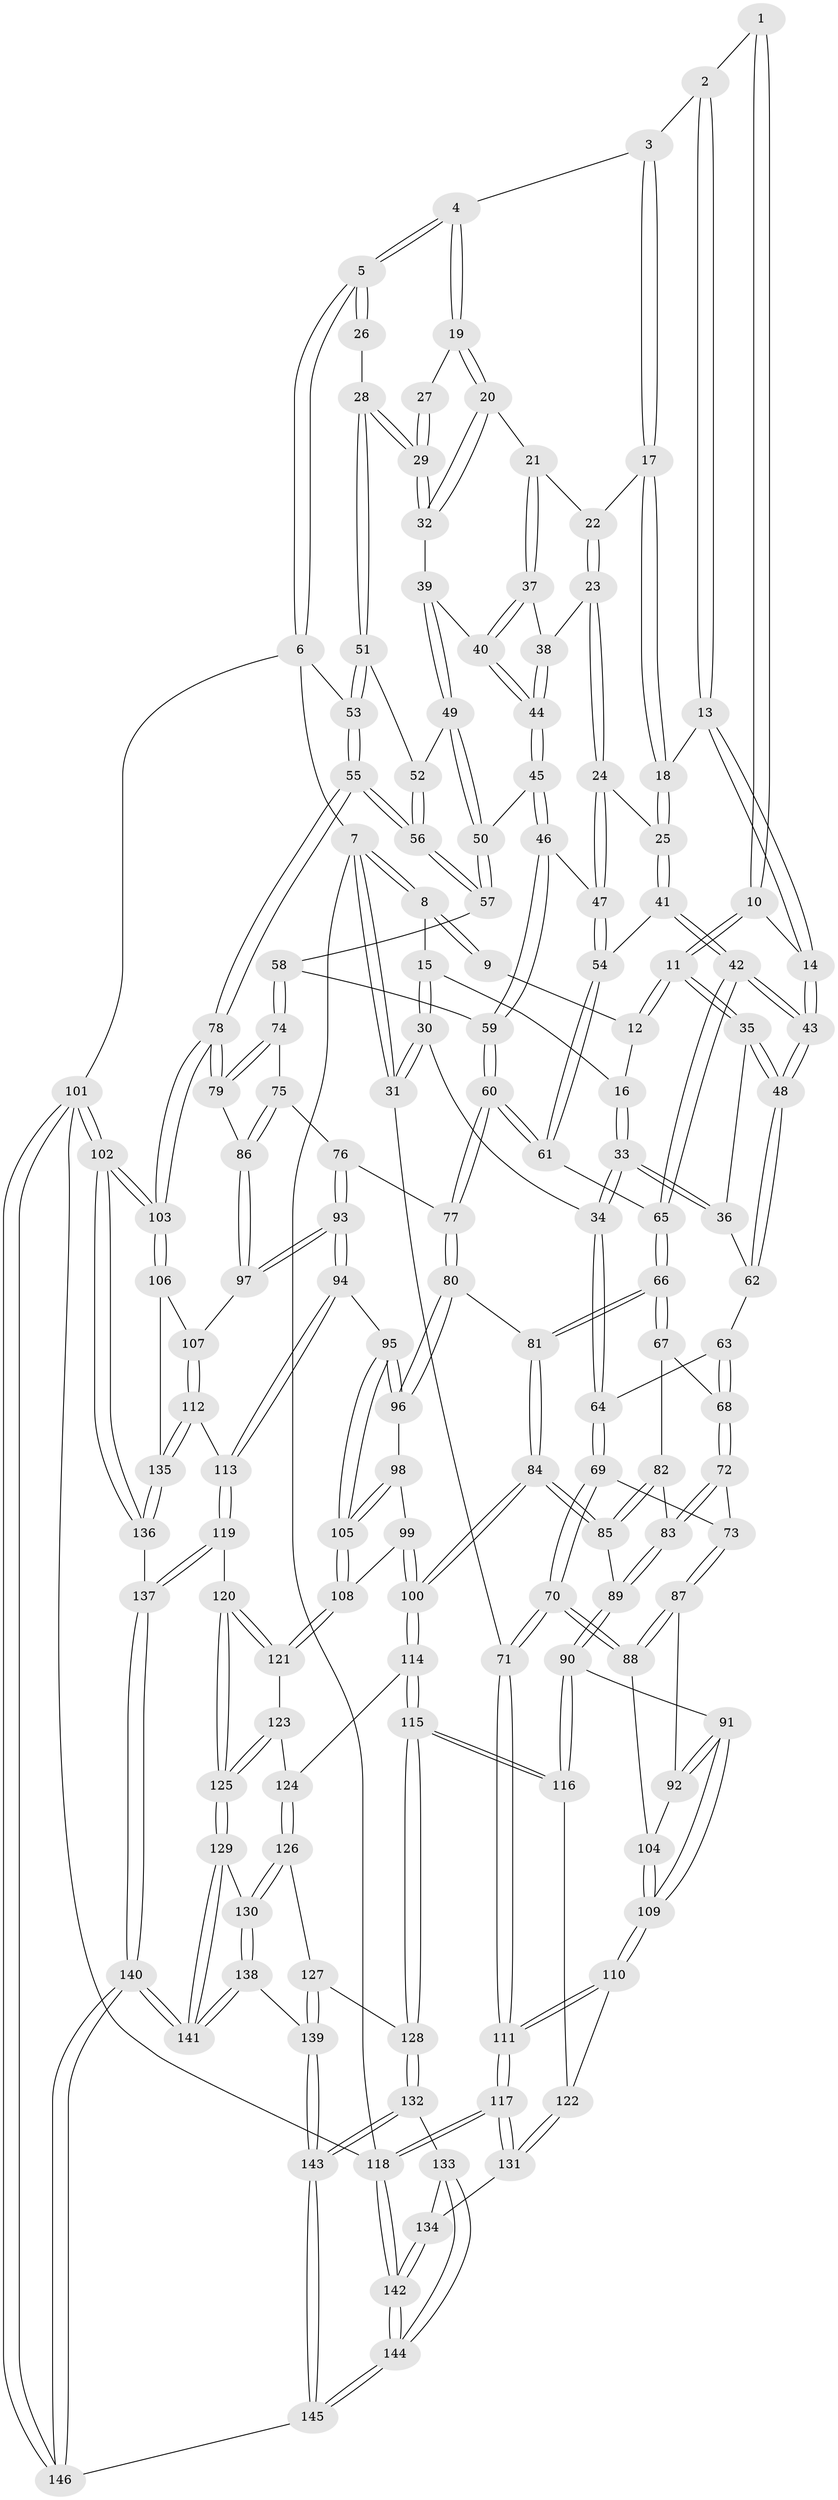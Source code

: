 // Generated by graph-tools (version 1.1) at 2025/11/02/27/25 16:11:52]
// undirected, 146 vertices, 362 edges
graph export_dot {
graph [start="1"]
  node [color=gray90,style=filled];
  1 [pos="+0.4138921937841671+0"];
  2 [pos="+0.6363751121587845+0"];
  3 [pos="+0.7189617013086939+0"];
  4 [pos="+1+0"];
  5 [pos="+1+0"];
  6 [pos="+1+0"];
  7 [pos="+0+0"];
  8 [pos="+0+0"];
  9 [pos="+0.31749527803165234+0"];
  10 [pos="+0.44907034666018775+0.11659721196337412"];
  11 [pos="+0.3177052384758186+0.14055866735133388"];
  12 [pos="+0.29110028740734545+0"];
  13 [pos="+0.5501135546720403+0.09708330653751611"];
  14 [pos="+0.45595124338379517+0.12341830910546678"];
  15 [pos="+0.11638145232246101+0.03518368441891142"];
  16 [pos="+0.18576077287753742+0.09088694450640424"];
  17 [pos="+0.7182808494310828+0"];
  18 [pos="+0.6053250734079562+0.1255479409277238"];
  19 [pos="+0.8886419961433355+0.10462929528225522"];
  20 [pos="+0.88472755337535+0.1124085620249606"];
  21 [pos="+0.8483882104815144+0.12289042292235187"];
  22 [pos="+0.7185437032539029+0"];
  23 [pos="+0.7331690257608983+0.12013798491785951"];
  24 [pos="+0.6741040602764014+0.18323173522187663"];
  25 [pos="+0.6332484107646411+0.18643644008905447"];
  26 [pos="+0.9777062331707902+0.10618509121507981"];
  27 [pos="+0.9502630396965435+0.11268664680563356"];
  28 [pos="+0.9530802617394002+0.19086069316566184"];
  29 [pos="+0.9426541324044462+0.18497824754023878"];
  30 [pos="+0.01538921264496056+0.20167228180072935"];
  31 [pos="+0+0.16019953588505953"];
  32 [pos="+0.9257338051911346+0.1769184134943946"];
  33 [pos="+0.1788688343881443+0.21866690549199003"];
  34 [pos="+0.15663196441232172+0.23548150879045096"];
  35 [pos="+0.31714895046764513+0.14114000132239693"];
  36 [pos="+0.21086674116905607+0.21307688566940255"];
  37 [pos="+0.8355338143798245+0.1330902970586933"];
  38 [pos="+0.7613980503609089+0.1336873786502189"];
  39 [pos="+0.8732505759665152+0.20323760213470163"];
  40 [pos="+0.8381678741996674+0.17995003811055704"];
  41 [pos="+0.5318936630337374+0.28789734859493843"];
  42 [pos="+0.5032482790400807+0.30319742850962017"];
  43 [pos="+0.5027518015532499+0.3027731968133118"];
  44 [pos="+0.7957140403472184+0.2215494675392248"];
  45 [pos="+0.7856240666752513+0.2721543028922284"];
  46 [pos="+0.7799840594109836+0.273732387016571"];
  47 [pos="+0.7432114623875978+0.26643151537120435"];
  48 [pos="+0.44338728620134904+0.29489499516742307"];
  49 [pos="+0.8631982617208902+0.24269258362448481"];
  50 [pos="+0.8107862263672476+0.2795357353378802"];
  51 [pos="+0.9636224742639882+0.2015658725622069"];
  52 [pos="+0.8983949391113184+0.25087484521112563"];
  53 [pos="+1+0.34330095478899375"];
  54 [pos="+0.6891403678640721+0.3099455905237578"];
  55 [pos="+1+0.3817791725180186"];
  56 [pos="+0.941297858212031+0.37466828800301105"];
  57 [pos="+0.9067590527345153+0.3796479383575973"];
  58 [pos="+0.8947766411389992+0.38992660806865326"];
  59 [pos="+0.7503707233196208+0.41010188744020076"];
  60 [pos="+0.7174272004974485+0.43536350374560184"];
  61 [pos="+0.7034405703922338+0.4189701510577203"];
  62 [pos="+0.3844493130718242+0.29613595683948646"];
  63 [pos="+0.3286379548671007+0.35378391501548995"];
  64 [pos="+0.1596634122774411+0.2555210852470962"];
  65 [pos="+0.505469207875674+0.32541219231442775"];
  66 [pos="+0.49139964988393997+0.39378470872902205"];
  67 [pos="+0.4674763538101961+0.40940825958938376"];
  68 [pos="+0.31226993346047477+0.39238073143418983"];
  69 [pos="+0.165541487939383+0.3474179443935557"];
  70 [pos="+0+0.5047482707154218"];
  71 [pos="+0+0.5022876528631752"];
  72 [pos="+0.23627511756325484+0.4618887761350972"];
  73 [pos="+0.2100028634360045+0.4491792846887337"];
  74 [pos="+0.860512247452049+0.4825050277293762"];
  75 [pos="+0.7643033628718168+0.49662822090699377"];
  76 [pos="+0.7223355945447163+0.49409654103958606"];
  77 [pos="+0.712379376103808+0.48397487498345104"];
  78 [pos="+1+0.4896816935305139"];
  79 [pos="+0.9034338407084119+0.5850212226046367"];
  80 [pos="+0.5971855105088265+0.5269593551586204"];
  81 [pos="+0.5476753669541898+0.4959607655466173"];
  82 [pos="+0.43536107714225336+0.4400578721443384"];
  83 [pos="+0.24796576907699375+0.4748085300169457"];
  84 [pos="+0.4070403177498355+0.6334489129746285"];
  85 [pos="+0.3697240359458527+0.6168084030656972"];
  86 [pos="+0.893056987119132+0.5962123362541806"];
  87 [pos="+0.12906803767287803+0.5086364243588369"];
  88 [pos="+0+0.5413366623871994"];
  89 [pos="+0.3114924803359319+0.6137953178205152"];
  90 [pos="+0.275513313253913+0.6512539666696011"];
  91 [pos="+0.22810687795264117+0.6433811037883934"];
  92 [pos="+0.15904020266416669+0.6189281415129172"];
  93 [pos="+0.7681065141683455+0.6562574750898792"];
  94 [pos="+0.7679000534286963+0.656476322802102"];
  95 [pos="+0.6920224650792903+0.6760552760263473"];
  96 [pos="+0.5979927731020596+0.5603966338501944"];
  97 [pos="+0.8637350897649227+0.6387046186957802"];
  98 [pos="+0.5573147019506633+0.6254539775612802"];
  99 [pos="+0.5395977665482963+0.6487432514644652"];
  100 [pos="+0.4640863507254628+0.6945898777038408"];
  101 [pos="+1+1"];
  102 [pos="+1+1"];
  103 [pos="+1+0.8123707242294553"];
  104 [pos="+0.08225216291267516+0.6500600494696814"];
  105 [pos="+0.6833705014436136+0.6845151371119497"];
  106 [pos="+1+0.7733106153841387"];
  107 [pos="+0.8710321052081319+0.649389570169456"];
  108 [pos="+0.6645945964757477+0.7049867026522867"];
  109 [pos="+0.08487113871432232+0.7135239679086431"];
  110 [pos="+0.08350588103288567+0.7230238338443328"];
  111 [pos="+0+0.8188733730313524"];
  112 [pos="+0.8716962481011787+0.821684319229667"];
  113 [pos="+0.7890245575093676+0.7860913268889659"];
  114 [pos="+0.4691045554890522+0.7177669114574251"];
  115 [pos="+0.32669776626715885+0.8361318645122044"];
  116 [pos="+0.2608478419875685+0.7072635874323098"];
  117 [pos="+0+1"];
  118 [pos="+0+1"];
  119 [pos="+0.7094148168691793+0.8478561340268088"];
  120 [pos="+0.6594249625929366+0.8107422398458806"];
  121 [pos="+0.6327919130485841+0.7694251765323635"];
  122 [pos="+0.14228421679321185+0.784836814972979"];
  123 [pos="+0.5448272613167277+0.7727513758921887"];
  124 [pos="+0.5045000806066681+0.7607888196792124"];
  125 [pos="+0.5731034225475405+0.910190180252876"];
  126 [pos="+0.4757840857820346+0.8519313725293247"];
  127 [pos="+0.47345154986067617+0.8531568935775344"];
  128 [pos="+0.32197847981728184+0.8792183004872727"];
  129 [pos="+0.5700108017959072+0.9220601420305469"];
  130 [pos="+0.5145143520559847+0.9029414057068487"];
  131 [pos="+0.1400988228385649+0.8581796283726079"];
  132 [pos="+0.31956060867139024+0.8845226751415347"];
  133 [pos="+0.2536965440668845+0.9046303899887991"];
  134 [pos="+0.1575149706491647+0.8731003353070877"];
  135 [pos="+0.8719840389162488+0.8219464050493307"];
  136 [pos="+0.8651905640634852+0.8889210008397359"];
  137 [pos="+0.735328501114064+0.9909266100139297"];
  138 [pos="+0.45520481227624016+0.9576080544777449"];
  139 [pos="+0.4250355271255378+0.9650867434507318"];
  140 [pos="+0.695016532083002+1"];
  141 [pos="+0.6132265087586733+1"];
  142 [pos="+0.0511843233692405+1"];
  143 [pos="+0.3909309520922096+0.9836839006761163"];
  144 [pos="+0.15379416171535626+1"];
  145 [pos="+0.39715767369784294+1"];
  146 [pos="+0.7011520401715138+1"];
  1 -- 2;
  1 -- 10;
  1 -- 10;
  2 -- 3;
  2 -- 13;
  2 -- 13;
  3 -- 4;
  3 -- 17;
  3 -- 17;
  4 -- 5;
  4 -- 5;
  4 -- 19;
  4 -- 19;
  5 -- 6;
  5 -- 6;
  5 -- 26;
  5 -- 26;
  6 -- 7;
  6 -- 53;
  6 -- 101;
  7 -- 8;
  7 -- 8;
  7 -- 31;
  7 -- 31;
  7 -- 118;
  8 -- 9;
  8 -- 9;
  8 -- 15;
  9 -- 12;
  10 -- 11;
  10 -- 11;
  10 -- 14;
  11 -- 12;
  11 -- 12;
  11 -- 35;
  11 -- 35;
  12 -- 16;
  13 -- 14;
  13 -- 14;
  13 -- 18;
  14 -- 43;
  14 -- 43;
  15 -- 16;
  15 -- 30;
  15 -- 30;
  16 -- 33;
  16 -- 33;
  17 -- 18;
  17 -- 18;
  17 -- 22;
  18 -- 25;
  18 -- 25;
  19 -- 20;
  19 -- 20;
  19 -- 27;
  20 -- 21;
  20 -- 32;
  20 -- 32;
  21 -- 22;
  21 -- 37;
  21 -- 37;
  22 -- 23;
  22 -- 23;
  23 -- 24;
  23 -- 24;
  23 -- 38;
  24 -- 25;
  24 -- 47;
  24 -- 47;
  25 -- 41;
  25 -- 41;
  26 -- 28;
  27 -- 29;
  27 -- 29;
  28 -- 29;
  28 -- 29;
  28 -- 51;
  28 -- 51;
  29 -- 32;
  29 -- 32;
  30 -- 31;
  30 -- 31;
  30 -- 34;
  31 -- 71;
  32 -- 39;
  33 -- 34;
  33 -- 34;
  33 -- 36;
  33 -- 36;
  34 -- 64;
  34 -- 64;
  35 -- 36;
  35 -- 48;
  35 -- 48;
  36 -- 62;
  37 -- 38;
  37 -- 40;
  37 -- 40;
  38 -- 44;
  38 -- 44;
  39 -- 40;
  39 -- 49;
  39 -- 49;
  40 -- 44;
  40 -- 44;
  41 -- 42;
  41 -- 42;
  41 -- 54;
  42 -- 43;
  42 -- 43;
  42 -- 65;
  42 -- 65;
  43 -- 48;
  43 -- 48;
  44 -- 45;
  44 -- 45;
  45 -- 46;
  45 -- 46;
  45 -- 50;
  46 -- 47;
  46 -- 59;
  46 -- 59;
  47 -- 54;
  47 -- 54;
  48 -- 62;
  48 -- 62;
  49 -- 50;
  49 -- 50;
  49 -- 52;
  50 -- 57;
  50 -- 57;
  51 -- 52;
  51 -- 53;
  51 -- 53;
  52 -- 56;
  52 -- 56;
  53 -- 55;
  53 -- 55;
  54 -- 61;
  54 -- 61;
  55 -- 56;
  55 -- 56;
  55 -- 78;
  55 -- 78;
  56 -- 57;
  56 -- 57;
  57 -- 58;
  58 -- 59;
  58 -- 74;
  58 -- 74;
  59 -- 60;
  59 -- 60;
  60 -- 61;
  60 -- 61;
  60 -- 77;
  60 -- 77;
  61 -- 65;
  62 -- 63;
  63 -- 64;
  63 -- 68;
  63 -- 68;
  64 -- 69;
  64 -- 69;
  65 -- 66;
  65 -- 66;
  66 -- 67;
  66 -- 67;
  66 -- 81;
  66 -- 81;
  67 -- 68;
  67 -- 82;
  68 -- 72;
  68 -- 72;
  69 -- 70;
  69 -- 70;
  69 -- 73;
  70 -- 71;
  70 -- 71;
  70 -- 88;
  70 -- 88;
  71 -- 111;
  71 -- 111;
  72 -- 73;
  72 -- 83;
  72 -- 83;
  73 -- 87;
  73 -- 87;
  74 -- 75;
  74 -- 79;
  74 -- 79;
  75 -- 76;
  75 -- 86;
  75 -- 86;
  76 -- 77;
  76 -- 93;
  76 -- 93;
  77 -- 80;
  77 -- 80;
  78 -- 79;
  78 -- 79;
  78 -- 103;
  78 -- 103;
  79 -- 86;
  80 -- 81;
  80 -- 96;
  80 -- 96;
  81 -- 84;
  81 -- 84;
  82 -- 83;
  82 -- 85;
  82 -- 85;
  83 -- 89;
  83 -- 89;
  84 -- 85;
  84 -- 85;
  84 -- 100;
  84 -- 100;
  85 -- 89;
  86 -- 97;
  86 -- 97;
  87 -- 88;
  87 -- 88;
  87 -- 92;
  88 -- 104;
  89 -- 90;
  89 -- 90;
  90 -- 91;
  90 -- 116;
  90 -- 116;
  91 -- 92;
  91 -- 92;
  91 -- 109;
  91 -- 109;
  92 -- 104;
  93 -- 94;
  93 -- 94;
  93 -- 97;
  93 -- 97;
  94 -- 95;
  94 -- 113;
  94 -- 113;
  95 -- 96;
  95 -- 96;
  95 -- 105;
  95 -- 105;
  96 -- 98;
  97 -- 107;
  98 -- 99;
  98 -- 105;
  98 -- 105;
  99 -- 100;
  99 -- 100;
  99 -- 108;
  100 -- 114;
  100 -- 114;
  101 -- 102;
  101 -- 102;
  101 -- 146;
  101 -- 146;
  101 -- 118;
  102 -- 103;
  102 -- 103;
  102 -- 136;
  102 -- 136;
  103 -- 106;
  103 -- 106;
  104 -- 109;
  104 -- 109;
  105 -- 108;
  105 -- 108;
  106 -- 107;
  106 -- 135;
  107 -- 112;
  107 -- 112;
  108 -- 121;
  108 -- 121;
  109 -- 110;
  109 -- 110;
  110 -- 111;
  110 -- 111;
  110 -- 122;
  111 -- 117;
  111 -- 117;
  112 -- 113;
  112 -- 135;
  112 -- 135;
  113 -- 119;
  113 -- 119;
  114 -- 115;
  114 -- 115;
  114 -- 124;
  115 -- 116;
  115 -- 116;
  115 -- 128;
  115 -- 128;
  116 -- 122;
  117 -- 118;
  117 -- 118;
  117 -- 131;
  117 -- 131;
  118 -- 142;
  118 -- 142;
  119 -- 120;
  119 -- 137;
  119 -- 137;
  120 -- 121;
  120 -- 121;
  120 -- 125;
  120 -- 125;
  121 -- 123;
  122 -- 131;
  122 -- 131;
  123 -- 124;
  123 -- 125;
  123 -- 125;
  124 -- 126;
  124 -- 126;
  125 -- 129;
  125 -- 129;
  126 -- 127;
  126 -- 130;
  126 -- 130;
  127 -- 128;
  127 -- 139;
  127 -- 139;
  128 -- 132;
  128 -- 132;
  129 -- 130;
  129 -- 141;
  129 -- 141;
  130 -- 138;
  130 -- 138;
  131 -- 134;
  132 -- 133;
  132 -- 143;
  132 -- 143;
  133 -- 134;
  133 -- 144;
  133 -- 144;
  134 -- 142;
  134 -- 142;
  135 -- 136;
  135 -- 136;
  136 -- 137;
  137 -- 140;
  137 -- 140;
  138 -- 139;
  138 -- 141;
  138 -- 141;
  139 -- 143;
  139 -- 143;
  140 -- 141;
  140 -- 141;
  140 -- 146;
  140 -- 146;
  142 -- 144;
  142 -- 144;
  143 -- 145;
  143 -- 145;
  144 -- 145;
  144 -- 145;
  145 -- 146;
}
